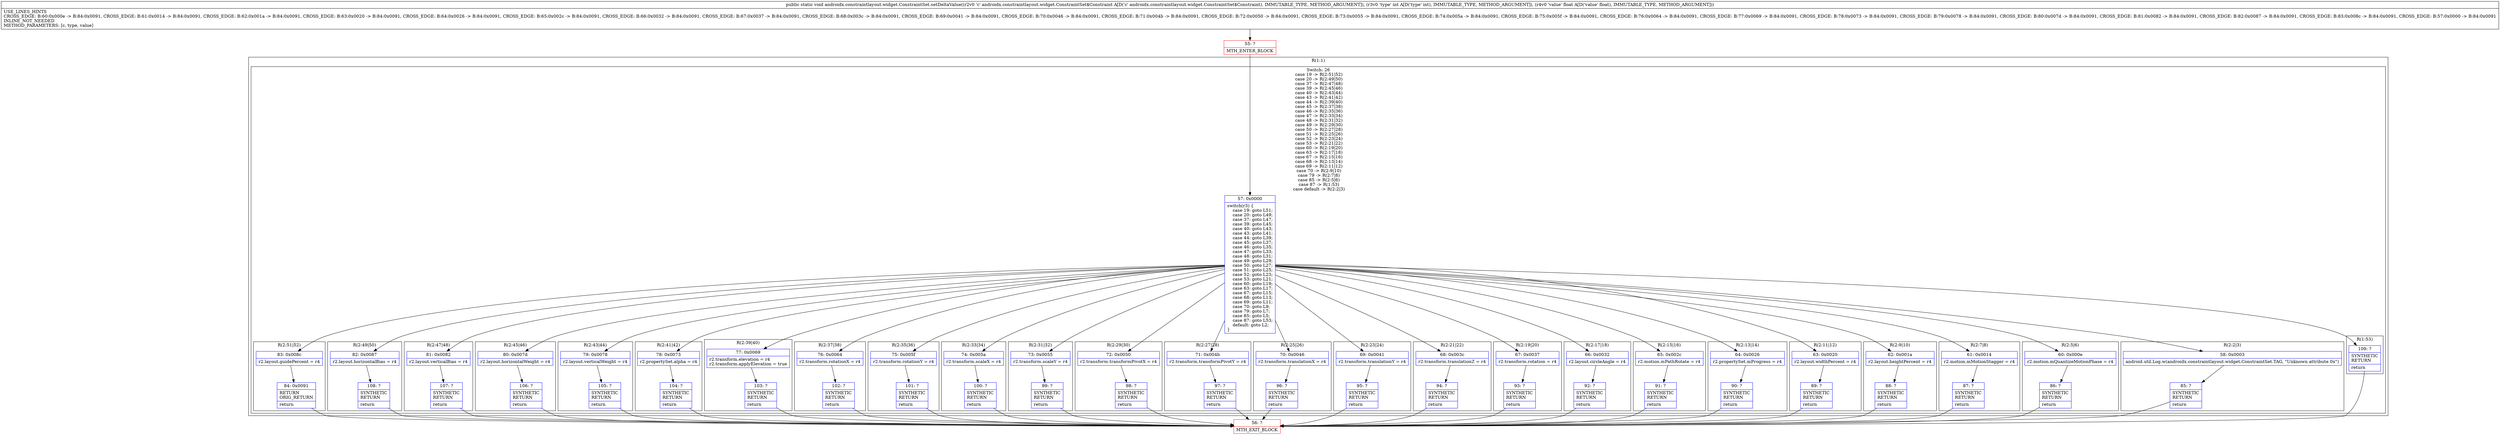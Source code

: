 digraph "CFG forandroidx.constraintlayout.widget.ConstraintSet.setDeltaValue(Landroidx\/constraintlayout\/widget\/ConstraintSet$Constraint;IF)V" {
subgraph cluster_Region_371412729 {
label = "R(1:1)";
node [shape=record,color=blue];
subgraph cluster_SwitchRegion_2109444183 {
label = "Switch: 26
 case 19 -> R(2:51|52)
 case 20 -> R(2:49|50)
 case 37 -> R(2:47|48)
 case 39 -> R(2:45|46)
 case 40 -> R(2:43|44)
 case 43 -> R(2:41|42)
 case 44 -> R(2:39|40)
 case 45 -> R(2:37|38)
 case 46 -> R(2:35|36)
 case 47 -> R(2:33|34)
 case 48 -> R(2:31|32)
 case 49 -> R(2:29|30)
 case 50 -> R(2:27|28)
 case 51 -> R(2:25|26)
 case 52 -> R(2:23|24)
 case 53 -> R(2:21|22)
 case 60 -> R(2:19|20)
 case 63 -> R(2:17|18)
 case 67 -> R(2:15|16)
 case 68 -> R(2:13|14)
 case 69 -> R(2:11|12)
 case 70 -> R(2:9|10)
 case 79 -> R(2:7|8)
 case 85 -> R(2:5|6)
 case 87 -> R(1:53)
 case default -> R(2:2|3)";
node [shape=record,color=blue];
Node_57 [shape=record,label="{57\:\ 0x0000|switch(r3) \{\l    case 19: goto L51;\l    case 20: goto L49;\l    case 37: goto L47;\l    case 39: goto L45;\l    case 40: goto L43;\l    case 43: goto L41;\l    case 44: goto L39;\l    case 45: goto L37;\l    case 46: goto L35;\l    case 47: goto L33;\l    case 48: goto L31;\l    case 49: goto L29;\l    case 50: goto L27;\l    case 51: goto L25;\l    case 52: goto L23;\l    case 53: goto L21;\l    case 60: goto L19;\l    case 63: goto L17;\l    case 67: goto L15;\l    case 68: goto L13;\l    case 69: goto L11;\l    case 70: goto L9;\l    case 79: goto L7;\l    case 85: goto L5;\l    case 87: goto L53;\l    default: goto L2;\l\}\l}"];
subgraph cluster_Region_1289607199 {
label = "R(2:51|52)";
node [shape=record,color=blue];
Node_83 [shape=record,label="{83\:\ 0x008c|r2.layout.guidePercent = r4\l}"];
Node_84 [shape=record,label="{84\:\ 0x0091|RETURN\lORIG_RETURN\l|return\l}"];
}
subgraph cluster_Region_403006418 {
label = "R(2:49|50)";
node [shape=record,color=blue];
Node_82 [shape=record,label="{82\:\ 0x0087|r2.layout.horizontalBias = r4\l}"];
Node_108 [shape=record,label="{108\:\ ?|SYNTHETIC\lRETURN\l|return\l}"];
}
subgraph cluster_Region_350069421 {
label = "R(2:47|48)";
node [shape=record,color=blue];
Node_81 [shape=record,label="{81\:\ 0x0082|r2.layout.verticalBias = r4\l}"];
Node_107 [shape=record,label="{107\:\ ?|SYNTHETIC\lRETURN\l|return\l}"];
}
subgraph cluster_Region_902148425 {
label = "R(2:45|46)";
node [shape=record,color=blue];
Node_80 [shape=record,label="{80\:\ 0x007d|r2.layout.horizontalWeight = r4\l}"];
Node_106 [shape=record,label="{106\:\ ?|SYNTHETIC\lRETURN\l|return\l}"];
}
subgraph cluster_Region_402295502 {
label = "R(2:43|44)";
node [shape=record,color=blue];
Node_79 [shape=record,label="{79\:\ 0x0078|r2.layout.verticalWeight = r4\l}"];
Node_105 [shape=record,label="{105\:\ ?|SYNTHETIC\lRETURN\l|return\l}"];
}
subgraph cluster_Region_609378320 {
label = "R(2:41|42)";
node [shape=record,color=blue];
Node_78 [shape=record,label="{78\:\ 0x0073|r2.propertySet.alpha = r4\l}"];
Node_104 [shape=record,label="{104\:\ ?|SYNTHETIC\lRETURN\l|return\l}"];
}
subgraph cluster_Region_1566799613 {
label = "R(2:39|40)";
node [shape=record,color=blue];
Node_77 [shape=record,label="{77\:\ 0x0069|r2.transform.elevation = r4\lr2.transform.applyElevation = true\l}"];
Node_103 [shape=record,label="{103\:\ ?|SYNTHETIC\lRETURN\l|return\l}"];
}
subgraph cluster_Region_1161087969 {
label = "R(2:37|38)";
node [shape=record,color=blue];
Node_76 [shape=record,label="{76\:\ 0x0064|r2.transform.rotationX = r4\l}"];
Node_102 [shape=record,label="{102\:\ ?|SYNTHETIC\lRETURN\l|return\l}"];
}
subgraph cluster_Region_106665331 {
label = "R(2:35|36)";
node [shape=record,color=blue];
Node_75 [shape=record,label="{75\:\ 0x005f|r2.transform.rotationY = r4\l}"];
Node_101 [shape=record,label="{101\:\ ?|SYNTHETIC\lRETURN\l|return\l}"];
}
subgraph cluster_Region_826160968 {
label = "R(2:33|34)";
node [shape=record,color=blue];
Node_74 [shape=record,label="{74\:\ 0x005a|r2.transform.scaleX = r4\l}"];
Node_100 [shape=record,label="{100\:\ ?|SYNTHETIC\lRETURN\l|return\l}"];
}
subgraph cluster_Region_2007788300 {
label = "R(2:31|32)";
node [shape=record,color=blue];
Node_73 [shape=record,label="{73\:\ 0x0055|r2.transform.scaleY = r4\l}"];
Node_99 [shape=record,label="{99\:\ ?|SYNTHETIC\lRETURN\l|return\l}"];
}
subgraph cluster_Region_337960411 {
label = "R(2:29|30)";
node [shape=record,color=blue];
Node_72 [shape=record,label="{72\:\ 0x0050|r2.transform.transformPivotX = r4\l}"];
Node_98 [shape=record,label="{98\:\ ?|SYNTHETIC\lRETURN\l|return\l}"];
}
subgraph cluster_Region_1317937697 {
label = "R(2:27|28)";
node [shape=record,color=blue];
Node_71 [shape=record,label="{71\:\ 0x004b|r2.transform.transformPivotY = r4\l}"];
Node_97 [shape=record,label="{97\:\ ?|SYNTHETIC\lRETURN\l|return\l}"];
}
subgraph cluster_Region_239786191 {
label = "R(2:25|26)";
node [shape=record,color=blue];
Node_70 [shape=record,label="{70\:\ 0x0046|r2.transform.translationX = r4\l}"];
Node_96 [shape=record,label="{96\:\ ?|SYNTHETIC\lRETURN\l|return\l}"];
}
subgraph cluster_Region_438969857 {
label = "R(2:23|24)";
node [shape=record,color=blue];
Node_69 [shape=record,label="{69\:\ 0x0041|r2.transform.translationY = r4\l}"];
Node_95 [shape=record,label="{95\:\ ?|SYNTHETIC\lRETURN\l|return\l}"];
}
subgraph cluster_Region_684915354 {
label = "R(2:21|22)";
node [shape=record,color=blue];
Node_68 [shape=record,label="{68\:\ 0x003c|r2.transform.translationZ = r4\l}"];
Node_94 [shape=record,label="{94\:\ ?|SYNTHETIC\lRETURN\l|return\l}"];
}
subgraph cluster_Region_393370251 {
label = "R(2:19|20)";
node [shape=record,color=blue];
Node_67 [shape=record,label="{67\:\ 0x0037|r2.transform.rotation = r4\l}"];
Node_93 [shape=record,label="{93\:\ ?|SYNTHETIC\lRETURN\l|return\l}"];
}
subgraph cluster_Region_1336304650 {
label = "R(2:17|18)";
node [shape=record,color=blue];
Node_66 [shape=record,label="{66\:\ 0x0032|r2.layout.circleAngle = r4\l}"];
Node_92 [shape=record,label="{92\:\ ?|SYNTHETIC\lRETURN\l|return\l}"];
}
subgraph cluster_Region_74926545 {
label = "R(2:15|16)";
node [shape=record,color=blue];
Node_65 [shape=record,label="{65\:\ 0x002c|r2.motion.mPathRotate = r4\l}"];
Node_91 [shape=record,label="{91\:\ ?|SYNTHETIC\lRETURN\l|return\l}"];
}
subgraph cluster_Region_994993647 {
label = "R(2:13|14)";
node [shape=record,color=blue];
Node_64 [shape=record,label="{64\:\ 0x0026|r2.propertySet.mProgress = r4\l}"];
Node_90 [shape=record,label="{90\:\ ?|SYNTHETIC\lRETURN\l|return\l}"];
}
subgraph cluster_Region_1055770127 {
label = "R(2:11|12)";
node [shape=record,color=blue];
Node_63 [shape=record,label="{63\:\ 0x0020|r2.layout.widthPercent = r4\l}"];
Node_89 [shape=record,label="{89\:\ ?|SYNTHETIC\lRETURN\l|return\l}"];
}
subgraph cluster_Region_1117221868 {
label = "R(2:9|10)";
node [shape=record,color=blue];
Node_62 [shape=record,label="{62\:\ 0x001a|r2.layout.heightPercent = r4\l}"];
Node_88 [shape=record,label="{88\:\ ?|SYNTHETIC\lRETURN\l|return\l}"];
}
subgraph cluster_Region_2081461166 {
label = "R(2:7|8)";
node [shape=record,color=blue];
Node_61 [shape=record,label="{61\:\ 0x0014|r2.motion.mMotionStagger = r4\l}"];
Node_87 [shape=record,label="{87\:\ ?|SYNTHETIC\lRETURN\l|return\l}"];
}
subgraph cluster_Region_876208350 {
label = "R(2:5|6)";
node [shape=record,color=blue];
Node_60 [shape=record,label="{60\:\ 0x000e|r2.motion.mQuantizeMotionPhase = r4\l}"];
Node_86 [shape=record,label="{86\:\ ?|SYNTHETIC\lRETURN\l|return\l}"];
}
subgraph cluster_Region_1689552360 {
label = "R(1:53)";
node [shape=record,color=blue];
Node_109 [shape=record,label="{109\:\ ?|SYNTHETIC\lRETURN\l|return\l}"];
}
subgraph cluster_Region_499487361 {
label = "R(2:2|3)";
node [shape=record,color=blue];
Node_58 [shape=record,label="{58\:\ 0x0003|android.util.Log.w(androidx.constraintlayout.widget.ConstraintSet.TAG, \"Unknown attribute 0x\")\l}"];
Node_85 [shape=record,label="{85\:\ ?|SYNTHETIC\lRETURN\l|return\l}"];
}
}
}
Node_55 [shape=record,color=red,label="{55\:\ ?|MTH_ENTER_BLOCK\l}"];
Node_56 [shape=record,color=red,label="{56\:\ ?|MTH_EXIT_BLOCK\l}"];
MethodNode[shape=record,label="{public static void androidx.constraintlayout.widget.ConstraintSet.setDeltaValue((r2v0 'c' androidx.constraintlayout.widget.ConstraintSet$Constraint A[D('c' androidx.constraintlayout.widget.ConstraintSet$Constraint), IMMUTABLE_TYPE, METHOD_ARGUMENT]), (r3v0 'type' int A[D('type' int), IMMUTABLE_TYPE, METHOD_ARGUMENT]), (r4v0 'value' float A[D('value' float), IMMUTABLE_TYPE, METHOD_ARGUMENT]))  | USE_LINES_HINTS\lCROSS_EDGE: B:60:0x000e \-\> B:84:0x0091, CROSS_EDGE: B:61:0x0014 \-\> B:84:0x0091, CROSS_EDGE: B:62:0x001a \-\> B:84:0x0091, CROSS_EDGE: B:63:0x0020 \-\> B:84:0x0091, CROSS_EDGE: B:64:0x0026 \-\> B:84:0x0091, CROSS_EDGE: B:65:0x002c \-\> B:84:0x0091, CROSS_EDGE: B:66:0x0032 \-\> B:84:0x0091, CROSS_EDGE: B:67:0x0037 \-\> B:84:0x0091, CROSS_EDGE: B:68:0x003c \-\> B:84:0x0091, CROSS_EDGE: B:69:0x0041 \-\> B:84:0x0091, CROSS_EDGE: B:70:0x0046 \-\> B:84:0x0091, CROSS_EDGE: B:71:0x004b \-\> B:84:0x0091, CROSS_EDGE: B:72:0x0050 \-\> B:84:0x0091, CROSS_EDGE: B:73:0x0055 \-\> B:84:0x0091, CROSS_EDGE: B:74:0x005a \-\> B:84:0x0091, CROSS_EDGE: B:75:0x005f \-\> B:84:0x0091, CROSS_EDGE: B:76:0x0064 \-\> B:84:0x0091, CROSS_EDGE: B:77:0x0069 \-\> B:84:0x0091, CROSS_EDGE: B:78:0x0073 \-\> B:84:0x0091, CROSS_EDGE: B:79:0x0078 \-\> B:84:0x0091, CROSS_EDGE: B:80:0x007d \-\> B:84:0x0091, CROSS_EDGE: B:81:0x0082 \-\> B:84:0x0091, CROSS_EDGE: B:82:0x0087 \-\> B:84:0x0091, CROSS_EDGE: B:83:0x008c \-\> B:84:0x0091, CROSS_EDGE: B:57:0x0000 \-\> B:84:0x0091\lINLINE_NOT_NEEDED\lMETHOD_PARAMETERS: [c, type, value]\l}"];
MethodNode -> Node_55;Node_57 -> Node_58;
Node_57 -> Node_60;
Node_57 -> Node_61;
Node_57 -> Node_62;
Node_57 -> Node_63;
Node_57 -> Node_64;
Node_57 -> Node_65;
Node_57 -> Node_66;
Node_57 -> Node_67;
Node_57 -> Node_68;
Node_57 -> Node_69;
Node_57 -> Node_70;
Node_57 -> Node_71;
Node_57 -> Node_72;
Node_57 -> Node_73;
Node_57 -> Node_74;
Node_57 -> Node_75;
Node_57 -> Node_76;
Node_57 -> Node_77;
Node_57 -> Node_78;
Node_57 -> Node_79;
Node_57 -> Node_80;
Node_57 -> Node_81;
Node_57 -> Node_82;
Node_57 -> Node_83;
Node_57 -> Node_109;
Node_83 -> Node_84;
Node_84 -> Node_56;
Node_82 -> Node_108;
Node_108 -> Node_56;
Node_81 -> Node_107;
Node_107 -> Node_56;
Node_80 -> Node_106;
Node_106 -> Node_56;
Node_79 -> Node_105;
Node_105 -> Node_56;
Node_78 -> Node_104;
Node_104 -> Node_56;
Node_77 -> Node_103;
Node_103 -> Node_56;
Node_76 -> Node_102;
Node_102 -> Node_56;
Node_75 -> Node_101;
Node_101 -> Node_56;
Node_74 -> Node_100;
Node_100 -> Node_56;
Node_73 -> Node_99;
Node_99 -> Node_56;
Node_72 -> Node_98;
Node_98 -> Node_56;
Node_71 -> Node_97;
Node_97 -> Node_56;
Node_70 -> Node_96;
Node_96 -> Node_56;
Node_69 -> Node_95;
Node_95 -> Node_56;
Node_68 -> Node_94;
Node_94 -> Node_56;
Node_67 -> Node_93;
Node_93 -> Node_56;
Node_66 -> Node_92;
Node_92 -> Node_56;
Node_65 -> Node_91;
Node_91 -> Node_56;
Node_64 -> Node_90;
Node_90 -> Node_56;
Node_63 -> Node_89;
Node_89 -> Node_56;
Node_62 -> Node_88;
Node_88 -> Node_56;
Node_61 -> Node_87;
Node_87 -> Node_56;
Node_60 -> Node_86;
Node_86 -> Node_56;
Node_109 -> Node_56;
Node_58 -> Node_85;
Node_85 -> Node_56;
Node_55 -> Node_57;
}

